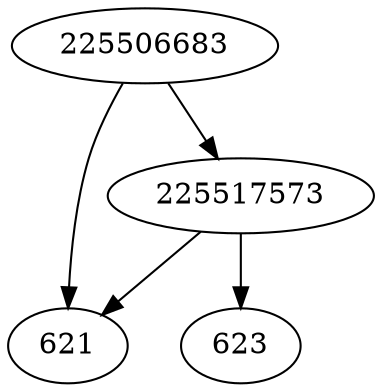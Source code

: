 strict digraph  {
225517573;
225506683;
621;
623;
225517573 -> 621;
225517573 -> 623;
225506683 -> 621;
225506683 -> 225517573;
}
